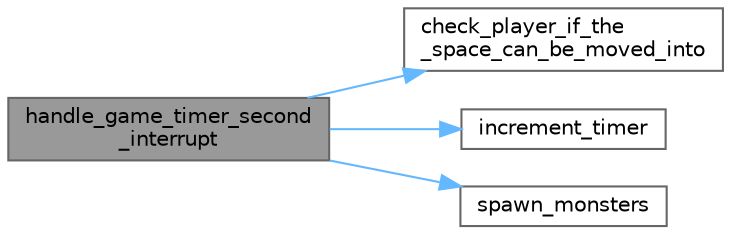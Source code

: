 digraph "handle_game_timer_second_interrupt"
{
 // LATEX_PDF_SIZE
  bgcolor="transparent";
  edge [fontname=Helvetica,fontsize=10,labelfontname=Helvetica,labelfontsize=10];
  node [fontname=Helvetica,fontsize=10,shape=box,height=0.2,width=0.4];
  rankdir="LR";
  Node1 [id="Node000001",label="handle_game_timer_second\l_interrupt",height=0.2,width=0.4,color="gray40", fillcolor="grey60", style="filled", fontcolor="black",tooltip="Handles the interrupts of the game timer seconds."];
  Node1 -> Node2 [id="edge1_Node000001_Node000002",color="steelblue1",style="solid",tooltip=" "];
  Node2 [id="Node000002",label="check_player_if_the\l_space_can_be_moved_into",height=0.2,width=0.4,color="grey40", fillcolor="white", style="filled",URL="$game__state_8c.html#a552dcb0ba76f4d4fc299d98ad9c66b5e",tooltip="Checks if the player can move into a space."];
  Node1 -> Node3 [id="edge2_Node000001_Node000003",color="steelblue1",style="solid",tooltip=" "];
  Node3 [id="Node000003",label="increment_timer",height=0.2,width=0.4,color="grey40", fillcolor="white", style="filled",URL="$game__state_8c.html#a25702e514927c8787e7c90e6c5695947",tooltip="Increments the timer."];
  Node1 -> Node4 [id="edge3_Node000001_Node000004",color="steelblue1",style="solid",tooltip=" "];
  Node4 [id="Node000004",label="spawn_monsters",height=0.2,width=0.4,color="grey40", fillcolor="white", style="filled",URL="$game__state_8c.html#a41940fffd827d8d90ce4b34e4c1eef52",tooltip="Sees if monsters can be spawned and spawns them."];
}
